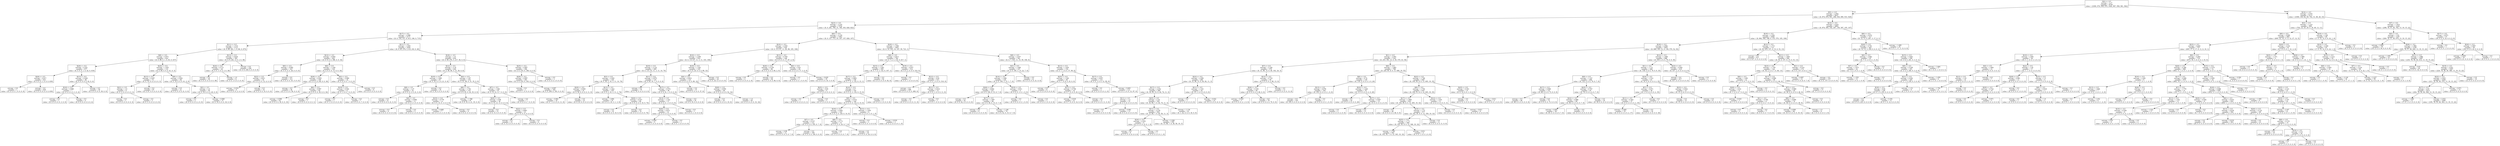 digraph Tree {
node [shape=box] ;
0 [label="X[2] <= 0.5\nentropy = 3.17\nsamples = 8750\nvalue = [1000, 974, 958, 970, 1000, 967, 958, 961, 962]"] ;
1 [label="X[5] <= 0.5\nentropy = 2.945\nsamples = 6637\nvalue = [0, 874, 876, 901, 298, 936, 890, 933, 929]"] ;
0 -> 1 [labeldistance=2.5, labelangle=45, headlabel="True"] ;
2 [label="X[23] <= 0.5\nentropy = 2.516\nsamples = 3754\nvalue = [0, 0, 281, 709, 31, 780, 303, 828, 822]"] ;
1 -> 2 ;
3 [label="X[17] <= 0.5\nentropy = 2.098\nsamples = 2171\nvalue = [0, 0, 154, 537, 6, 613, 146, 0, 715]"] ;
2 -> 3 ;
4 [label="X[11] <= 0.5\nentropy = 1.514\nsamples = 1112\nvalue = [0, 0, 89, 261, 1, 0, 86, 0, 675]"] ;
3 -> 4 ;
5 [label="X[8] <= 0.5\nentropy = 0.971\nsamples = 810\nvalue = [0, 0, 89, 0, 1, 0, 83, 0, 637]"] ;
4 -> 5 ;
6 [label="X[20] <= 0.5\nentropy = 0.351\nsamples = 677\nvalue = [0, 0, 0, 0, 1, 0, 42, 0, 634]"] ;
5 -> 6 ;
7 [label="X[26] <= 0.5\nentropy = 0.017\nsamples = 631\nvalue = [0, 0, 0, 0, 1, 0, 0, 0, 630]"] ;
6 -> 7 ;
8 [label="entropy = 0.0\nsamples = 1\nvalue = [0, 0, 0, 0, 1, 0, 0, 0, 0]"] ;
7 -> 8 ;
9 [label="entropy = 0.0\nsamples = 630\nvalue = [0, 0, 0, 0, 0, 0, 0, 0, 630]"] ;
7 -> 9 ;
10 [label="X[13] <= 0.5\nentropy = 0.426\nsamples = 46\nvalue = [0, 0, 0, 0, 0, 0, 42, 0, 4]"] ;
6 -> 10 ;
11 [label="X[16] <= 0.5\nentropy = 0.985\nsamples = 7\nvalue = [0, 0, 0, 0, 0, 0, 3, 0, 4]"] ;
10 -> 11 ;
12 [label="entropy = 0.0\nsamples = 3\nvalue = [0, 0, 0, 0, 0, 0, 3, 0, 0]"] ;
11 -> 12 ;
13 [label="entropy = 0.0\nsamples = 4\nvalue = [0, 0, 0, 0, 0, 0, 0, 0, 4]"] ;
11 -> 13 ;
14 [label="entropy = 0.0\nsamples = 39\nvalue = [0, 0, 0, 0, 0, 0, 39, 0, 0]"] ;
10 -> 14 ;
15 [label="X[20] <= 0.5\nentropy = 1.035\nsamples = 133\nvalue = [0, 0, 89, 0, 0, 0, 41, 0, 3]"] ;
5 -> 15 ;
16 [label="X[13] <= 0.5\nentropy = 0.247\nsamples = 73\nvalue = [0, 0, 70, 0, 0, 0, 0, 0, 3]"] ;
15 -> 16 ;
17 [label="X[21] <= 0.5\nentropy = 1.0\nsamples = 6\nvalue = [0, 0, 3, 0, 0, 0, 0, 0, 3]"] ;
16 -> 17 ;
18 [label="entropy = 0.0\nsamples = 3\nvalue = [0, 0, 0, 0, 0, 0, 0, 0, 3]"] ;
17 -> 18 ;
19 [label="entropy = 0.0\nsamples = 3\nvalue = [0, 0, 3, 0, 0, 0, 0, 0, 0]"] ;
17 -> 19 ;
20 [label="entropy = 0.0\nsamples = 67\nvalue = [0, 0, 67, 0, 0, 0, 0, 0, 0]"] ;
16 -> 20 ;
21 [label="X[9] <= 0.5\nentropy = 0.901\nsamples = 60\nvalue = [0, 0, 19, 0, 0, 0, 41, 0, 0]"] ;
15 -> 21 ;
22 [label="entropy = 0.0\nsamples = 21\nvalue = [0, 0, 0, 0, 0, 0, 21, 0, 0]"] ;
21 -> 22 ;
23 [label="X[3] <= 0.5\nentropy = 1.0\nsamples = 39\nvalue = [0, 0, 19, 0, 0, 0, 20, 0, 0]"] ;
21 -> 23 ;
24 [label="entropy = 0.0\nsamples = 2\nvalue = [0, 0, 0, 0, 0, 0, 2, 0, 0]"] ;
23 -> 24 ;
25 [label="entropy = 0.999\nsamples = 37\nvalue = [0, 0, 19, 0, 0, 0, 18, 0, 0]"] ;
23 -> 25 ;
26 [label="X[13] <= 0.5\nentropy = 0.624\nsamples = 302\nvalue = [0, 0, 0, 261, 0, 0, 3, 0, 38]"] ;
4 -> 26 ;
27 [label="X[24] <= 0.5\nentropy = 0.711\nsamples = 44\nvalue = [0, 0, 0, 3, 0, 0, 3, 0, 38]"] ;
26 -> 27 ;
28 [label="entropy = 0.0\nsamples = 38\nvalue = [0, 0, 0, 0, 0, 0, 0, 0, 38]"] ;
27 -> 28 ;
29 [label="entropy = 1.0\nsamples = 6\nvalue = [0, 0, 0, 3, 0, 0, 3, 0, 0]"] ;
27 -> 29 ;
30 [label="entropy = 0.0\nsamples = 258\nvalue = [0, 0, 0, 258, 0, 0, 0, 0, 0]"] ;
26 -> 30 ;
31 [label="X[11] <= 0.5\nentropy = 1.659\nsamples = 1059\nvalue = [0, 0, 65, 276, 5, 613, 60, 0, 40]"] ;
3 -> 31 ;
32 [label="X[12] <= 0.5\nentropy = 0.604\nsamples = 443\nvalue = [0, 0, 9, 0, 0, 396, 4, 0, 34]"] ;
31 -> 32 ;
33 [label="X[0] <= 0.5\nentropy = 0.095\nsamples = 327\nvalue = [0, 0, 0, 0, 0, 323, 4, 0, 0]"] ;
32 -> 33 ;
34 [label="X[22] <= 0.5\nentropy = 0.811\nsamples = 16\nvalue = [0, 0, 0, 0, 0, 12, 4, 0, 0]"] ;
33 -> 34 ;
35 [label="entropy = 0.918\nsamples = 6\nvalue = [0, 0, 0, 0, 0, 2, 4, 0, 0]"] ;
34 -> 35 ;
36 [label="entropy = 0.0\nsamples = 10\nvalue = [0, 0, 0, 0, 0, 10, 0, 0, 0]"] ;
34 -> 36 ;
37 [label="entropy = 0.0\nsamples = 311\nvalue = [0, 0, 0, 0, 0, 311, 0, 0, 0]"] ;
33 -> 37 ;
38 [label="X[8] <= 0.5\nentropy = 1.226\nsamples = 116\nvalue = [0, 0, 9, 0, 0, 73, 0, 0, 34]"] ;
32 -> 38 ;
39 [label="X[26] <= 0.5\nentropy = 0.925\nsamples = 100\nvalue = [0, 0, 0, 0, 0, 66, 0, 0, 34]"] ;
38 -> 39 ;
40 [label="entropy = 0.0\nsamples = 36\nvalue = [0, 0, 0, 0, 0, 36, 0, 0, 0]"] ;
39 -> 40 ;
41 [label="X[6] <= 0.5\nentropy = 0.997\nsamples = 64\nvalue = [0, 0, 0, 0, 0, 30, 0, 0, 34]"] ;
39 -> 41 ;
42 [label="entropy = 0.998\nsamples = 63\nvalue = [0, 0, 0, 0, 0, 30, 0, 0, 33]"] ;
41 -> 42 ;
43 [label="entropy = 0.0\nsamples = 1\nvalue = [0, 0, 0, 0, 0, 0, 0, 0, 1]"] ;
41 -> 43 ;
44 [label="X[4] <= 0.5\nentropy = 0.989\nsamples = 16\nvalue = [0, 0, 9, 0, 0, 7, 0, 0, 0]"] ;
38 -> 44 ;
45 [label="X[19] <= 0.5\nentropy = 0.544\nsamples = 8\nvalue = [0, 0, 1, 0, 0, 7, 0, 0, 0]"] ;
44 -> 45 ;
46 [label="entropy = 0.0\nsamples = 1\nvalue = [0, 0, 1, 0, 0, 0, 0, 0, 0]"] ;
45 -> 46 ;
47 [label="entropy = 0.0\nsamples = 7\nvalue = [0, 0, 0, 0, 0, 7, 0, 0, 0]"] ;
45 -> 47 ;
48 [label="entropy = 0.0\nsamples = 8\nvalue = [0, 0, 8, 0, 0, 0, 0, 0, 0]"] ;
44 -> 48 ;
49 [label="X[18] <= 0.5\nentropy = 1.8\nsamples = 616\nvalue = [0, 0, 56, 276, 5, 217, 56, 0, 6]"] ;
31 -> 49 ;
50 [label="X[12] <= 0.5\nentropy = 2.19\nsamples = 220\nvalue = [0, 0, 56, 66, 5, 31, 56, 0, 6]"] ;
49 -> 50 ;
51 [label="X[19] <= 0.5\nentropy = 1.605\nsamples = 67\nvalue = [0, 0, 35, 0, 5, 0, 21, 0, 6]"] ;
50 -> 51 ;
52 [label="X[8] <= 0.5\nentropy = 1.27\nsamples = 32\nvalue = [0, 0, 0, 0, 5, 0, 21, 0, 6]"] ;
51 -> 52 ;
53 [label="entropy = 0.0\nsamples = 21\nvalue = [0, 0, 0, 0, 0, 0, 21, 0, 0]"] ;
52 -> 53 ;
54 [label="X[4] <= 0.5\nentropy = 0.994\nsamples = 11\nvalue = [0, 0, 0, 0, 5, 0, 0, 0, 6]"] ;
52 -> 54 ;
55 [label="entropy = 0.0\nsamples = 6\nvalue = [0, 0, 0, 0, 0, 0, 0, 0, 6]"] ;
54 -> 55 ;
56 [label="entropy = 0.0\nsamples = 5\nvalue = [0, 0, 0, 0, 5, 0, 0, 0, 0]"] ;
54 -> 56 ;
57 [label="entropy = 0.0\nsamples = 35\nvalue = [0, 0, 35, 0, 0, 0, 0, 0, 0]"] ;
51 -> 57 ;
58 [label="X[4] <= 0.5\nentropy = 1.87\nsamples = 153\nvalue = [0, 0, 21, 66, 0, 31, 35, 0, 0]"] ;
50 -> 58 ;
59 [label="X[8] <= 0.5\nentropy = 1.761\nsamples = 110\nvalue = [0, 0, 6, 45, 0, 24, 35, 0, 0]"] ;
58 -> 59 ;
60 [label="X[19] <= 0.5\nentropy = 0.779\nsamples = 13\nvalue = [0, 0, 0, 10, 0, 3, 0, 0, 0]"] ;
59 -> 60 ;
61 [label="entropy = 0.985\nsamples = 7\nvalue = [0, 0, 0, 4, 0, 3, 0, 0, 0]"] ;
60 -> 61 ;
62 [label="entropy = 0.0\nsamples = 6\nvalue = [0, 0, 0, 6, 0, 0, 0, 0, 0]"] ;
60 -> 62 ;
63 [label="entropy = 1.788\nsamples = 97\nvalue = [0, 0, 6, 35, 0, 21, 35, 0, 0]"] ;
59 -> 63 ;
64 [label="X[7] <= 0.5\nentropy = 1.461\nsamples = 43\nvalue = [0, 0, 15, 21, 0, 7, 0, 0, 0]"] ;
58 -> 64 ;
65 [label="X[20] <= 0.5\nentropy = 0.98\nsamples = 36\nvalue = [0, 0, 15, 21, 0, 0, 0, 0, 0]"] ;
64 -> 65 ;
66 [label="entropy = 0.0\nsamples = 15\nvalue = [0, 0, 0, 15, 0, 0, 0, 0, 0]"] ;
65 -> 66 ;
67 [label="X[22] <= 0.5\nentropy = 0.863\nsamples = 21\nvalue = [0, 0, 15, 6, 0, 0, 0, 0, 0]"] ;
65 -> 67 ;
68 [label="entropy = 0.0\nsamples = 15\nvalue = [0, 0, 15, 0, 0, 0, 0, 0, 0]"] ;
67 -> 68 ;
69 [label="entropy = 0.0\nsamples = 6\nvalue = [0, 0, 0, 6, 0, 0, 0, 0, 0]"] ;
67 -> 69 ;
70 [label="entropy = 0.0\nsamples = 7\nvalue = [0, 0, 0, 0, 0, 7, 0, 0, 0]"] ;
64 -> 70 ;
71 [label="X[25] <= 0.5\nentropy = 0.997\nsamples = 396\nvalue = [0, 0, 0, 210, 0, 186, 0, 0, 0]"] ;
49 -> 71 ;
72 [label="X[26] <= 0.5\nentropy = 0.997\nsamples = 393\nvalue = [0, 0, 0, 210, 0, 183, 0, 0, 0]"] ;
71 -> 72 ;
73 [label="entropy = 0.0\nsamples = 1\nvalue = [0, 0, 0, 1, 0, 0, 0, 0, 0]"] ;
72 -> 73 ;
74 [label="entropy = 0.997\nsamples = 392\nvalue = [0, 0, 0, 209, 0, 183, 0, 0, 0]"] ;
72 -> 74 ;
75 [label="entropy = 0.0\nsamples = 3\nvalue = [0, 0, 0, 0, 0, 3, 0, 0, 0]"] ;
71 -> 75 ;
76 [label="X[0] <= 0.5\nentropy = 2.159\nsamples = 1583\nvalue = [0, 0, 127, 172, 25, 167, 157, 828, 107]"] ;
2 -> 76 ;
77 [label="X[10] <= 0.5\nentropy = 2.545\nsamples = 520\nvalue = [0, 0, 113, 67, 11, 20, 98, 105, 106]"] ;
76 -> 77 ;
78 [label="X[16] <= 0.5\nentropy = 2.269\nsamples = 414\nvalue = [0, 0, 113, 67, 11, 3, 11, 103, 106]"] ;
77 -> 78 ;
79 [label="X[19] <= 0.5\nentropy = 2.132\nsamples = 269\nvalue = [0, 0, 113, 43, 11, 3, 11, 14, 74]"] ;
78 -> 79 ;
80 [label="X[3] <= 0.5\nentropy = 2.045\nsamples = 144\nvalue = [0, 0, 30, 2, 10, 3, 11, 14, 74]"] ;
79 -> 80 ;
81 [label="X[20] <= 0.5\nentropy = 0.839\nsamples = 41\nvalue = [0, 0, 30, 0, 0, 0, 0, 11, 0]"] ;
80 -> 81 ;
82 [label="entropy = 0.964\nsamples = 18\nvalue = [0, 0, 7, 0, 0, 0, 0, 11, 0]"] ;
81 -> 82 ;
83 [label="entropy = 0.0\nsamples = 23\nvalue = [0, 0, 23, 0, 0, 0, 0, 0, 0]"] ;
81 -> 83 ;
84 [label="X[13] <= 0.5\nentropy = 1.422\nsamples = 103\nvalue = [0, 0, 0, 2, 10, 3, 11, 3, 74]"] ;
80 -> 84 ;
85 [label="entropy = 1.894\nsamples = 19\nvalue = [0, 0, 0, 2, 10, 3, 1, 3, 0]"] ;
84 -> 85 ;
86 [label="X[26] <= 0.5\nentropy = 0.527\nsamples = 84\nvalue = [0, 0, 0, 0, 0, 0, 10, 0, 74]"] ;
84 -> 86 ;
87 [label="entropy = 0.0\nsamples = 10\nvalue = [0, 0, 0, 0, 0, 0, 10, 0, 0]"] ;
86 -> 87 ;
88 [label="entropy = 0.0\nsamples = 74\nvalue = [0, 0, 0, 0, 0, 0, 0, 0, 74]"] ;
86 -> 88 ;
89 [label="X[11] <= 0.5\nentropy = 0.975\nsamples = 125\nvalue = [0, 0, 83, 41, 1, 0, 0, 0, 0]"] ;
79 -> 89 ;
90 [label="entropy = 0.0\nsamples = 79\nvalue = [0, 0, 79, 0, 0, 0, 0, 0, 0]"] ;
89 -> 90 ;
91 [label="X[17] <= 0.5\nentropy = 0.574\nsamples = 46\nvalue = [0, 0, 4, 41, 1, 0, 0, 0, 0]"] ;
89 -> 91 ;
92 [label="X[14] <= 0.5\nentropy = 1.322\nsamples = 11\nvalue = [0, 0, 4, 6, 1, 0, 0, 0, 0]"] ;
91 -> 92 ;
93 [label="X[26] <= 0.5\nentropy = 0.971\nsamples = 10\nvalue = [0, 0, 4, 6, 0, 0, 0, 0, 0]"] ;
92 -> 93 ;
94 [label="entropy = 0.991\nsamples = 9\nvalue = [0, 0, 4, 5, 0, 0, 0, 0, 0]"] ;
93 -> 94 ;
95 [label="entropy = 0.0\nsamples = 1\nvalue = [0, 0, 0, 1, 0, 0, 0, 0, 0]"] ;
93 -> 95 ;
96 [label="entropy = 0.0\nsamples = 1\nvalue = [0, 0, 0, 0, 1, 0, 0, 0, 0]"] ;
92 -> 96 ;
97 [label="entropy = 0.0\nsamples = 35\nvalue = [0, 0, 0, 35, 0, 0, 0, 0, 0]"] ;
91 -> 97 ;
98 [label="X[18] <= 0.5\nentropy = 1.343\nsamples = 145\nvalue = [0, 0, 0, 24, 0, 0, 0, 89, 32]"] ;
78 -> 98 ;
99 [label="X[4] <= 0.5\nentropy = 0.833\nsamples = 121\nvalue = [0, 0, 0, 0, 0, 0, 0, 89, 32]"] ;
98 -> 99 ;
100 [label="entropy = 0.0\nsamples = 37\nvalue = [0, 0, 0, 0, 0, 0, 0, 37, 0]"] ;
99 -> 100 ;
101 [label="X[26] <= 0.5\nentropy = 0.959\nsamples = 84\nvalue = [0, 0, 0, 0, 0, 0, 0, 52, 32]"] ;
99 -> 101 ;
102 [label="entropy = 0.0\nsamples = 19\nvalue = [0, 0, 0, 0, 0, 0, 0, 19, 0]"] ;
101 -> 102 ;
103 [label="entropy = 1.0\nsamples = 65\nvalue = [0, 0, 0, 0, 0, 0, 0, 33, 32]"] ;
101 -> 103 ;
104 [label="entropy = 0.0\nsamples = 24\nvalue = [0, 0, 0, 24, 0, 0, 0, 0, 0]"] ;
98 -> 104 ;
105 [label="X[13] <= 0.5\nentropy = 0.765\nsamples = 106\nvalue = [0, 0, 0, 0, 0, 17, 87, 2, 0]"] ;
77 -> 105 ;
106 [label="X[20] <= 0.5\nentropy = 0.159\nsamples = 86\nvalue = [0, 0, 0, 0, 0, 0, 84, 2, 0]"] ;
105 -> 106 ;
107 [label="entropy = 0.0\nsamples = 2\nvalue = [0, 0, 0, 0, 0, 0, 0, 2, 0]"] ;
106 -> 107 ;
108 [label="entropy = 0.0\nsamples = 84\nvalue = [0, 0, 0, 0, 0, 0, 84, 0, 0]"] ;
106 -> 108 ;
109 [label="X[6] <= 0.5\nentropy = 0.61\nsamples = 20\nvalue = [0, 0, 0, 0, 0, 17, 3, 0, 0]"] ;
105 -> 109 ;
110 [label="entropy = 0.0\nsamples = 1\nvalue = [0, 0, 0, 0, 0, 1, 0, 0, 0]"] ;
109 -> 110 ;
111 [label="entropy = 0.629\nsamples = 19\nvalue = [0, 0, 0, 0, 0, 16, 3, 0, 0]"] ;
109 -> 111 ;
112 [label="X[20] <= 0.5\nentropy = 1.508\nsamples = 1063\nvalue = [0, 0, 14, 105, 14, 147, 59, 723, 1]"] ;
76 -> 112 ;
113 [label="X[6] <= 0.5\nentropy = 0.813\nsamples = 762\nvalue = [0, 0, 7, 2, 3, 132, 0, 617, 1]"] ;
112 -> 113 ;
114 [label="X[15] <= 0.5\nentropy = 1.263\nsamples = 250\nvalue = [0, 0, 7, 0, 3, 132, 0, 107, 1]"] ;
113 -> 114 ;
115 [label="X[17] <= 0.5\nentropy = 0.893\nsamples = 158\nvalue = [0, 0, 7, 0, 3, 132, 0, 15, 1]"] ;
114 -> 115 ;
116 [label="X[25] <= 0.5\nentropy = 0.65\nsamples = 6\nvalue = [0, 0, 5, 0, 0, 0, 0, 0, 1]"] ;
115 -> 116 ;
117 [label="entropy = 0.0\nsamples = 1\nvalue = [0, 0, 0, 0, 0, 0, 0, 0, 1]"] ;
116 -> 117 ;
118 [label="entropy = 0.0\nsamples = 5\nvalue = [0, 0, 5, 0, 0, 0, 0, 0, 0]"] ;
116 -> 118 ;
119 [label="X[14] <= 0.5\nentropy = 0.7\nsamples = 152\nvalue = [0, 0, 2, 0, 3, 132, 0, 15, 0]"] ;
115 -> 119 ;
120 [label="X[9] <= 0.5\nentropy = 0.572\nsamples = 149\nvalue = [0, 0, 2, 0, 0, 132, 0, 15, 0]"] ;
119 -> 120 ;
121 [label="X[19] <= 0.5\nentropy = 0.462\nsamples = 143\nvalue = [0, 0, 0, 0, 0, 129, 0, 14, 0]"] ;
120 -> 121 ;
122 [label="X[7] <= 0.5\nentropy = 0.337\nsamples = 112\nvalue = [0, 0, 0, 0, 0, 105, 0, 7, 0]"] ;
121 -> 122 ;
123 [label="entropy = 0.98\nsamples = 12\nvalue = [0, 0, 0, 0, 0, 5, 0, 7, 0]"] ;
122 -> 123 ;
124 [label="entropy = 0.0\nsamples = 100\nvalue = [0, 0, 0, 0, 0, 100, 0, 0, 0]"] ;
122 -> 124 ;
125 [label="X[8] <= 0.5\nentropy = 0.771\nsamples = 31\nvalue = [0, 0, 0, 0, 0, 24, 0, 7, 0]"] ;
121 -> 125 ;
126 [label="entropy = 0.0\nsamples = 7\nvalue = [0, 0, 0, 0, 0, 0, 0, 7, 0]"] ;
125 -> 126 ;
127 [label="entropy = 0.0\nsamples = 24\nvalue = [0, 0, 0, 0, 0, 24, 0, 0, 0]"] ;
125 -> 127 ;
128 [label="X[13] <= 0.5\nentropy = 1.459\nsamples = 6\nvalue = [0, 0, 2, 0, 0, 3, 0, 1, 0]"] ;
120 -> 128 ;
129 [label="entropy = 0.0\nsamples = 3\nvalue = [0, 0, 0, 0, 0, 3, 0, 0, 0]"] ;
128 -> 129 ;
130 [label="entropy = 0.918\nsamples = 3\nvalue = [0, 0, 2, 0, 0, 0, 0, 1, 0]"] ;
128 -> 130 ;
131 [label="entropy = 0.0\nsamples = 3\nvalue = [0, 0, 0, 0, 3, 0, 0, 0, 0]"] ;
119 -> 131 ;
132 [label="entropy = 0.0\nsamples = 92\nvalue = [0, 0, 0, 0, 0, 0, 0, 92, 0]"] ;
114 -> 132 ;
133 [label="X[19] <= 0.5\nentropy = 0.037\nsamples = 512\nvalue = [0, 0, 0, 2, 0, 0, 0, 510, 0]"] ;
113 -> 133 ;
134 [label="entropy = 0.0\nsamples = 1\nvalue = [0, 0, 0, 1, 0, 0, 0, 0, 0]"] ;
133 -> 134 ;
135 [label="X[12] <= 0.5\nentropy = 0.02\nsamples = 511\nvalue = [0, 0, 0, 1, 0, 0, 0, 510, 0]"] ;
133 -> 135 ;
136 [label="entropy = 0.0\nsamples = 499\nvalue = [0, 0, 0, 0, 0, 0, 0, 499, 0]"] ;
135 -> 136 ;
137 [label="X[11] <= 0.5\nentropy = 0.414\nsamples = 12\nvalue = [0, 0, 0, 1, 0, 0, 0, 11, 0]"] ;
135 -> 137 ;
138 [label="entropy = 0.0\nsamples = 11\nvalue = [0, 0, 0, 0, 0, 0, 0, 11, 0]"] ;
137 -> 138 ;
139 [label="entropy = 0.0\nsamples = 1\nvalue = [0, 0, 0, 1, 0, 0, 0, 0, 0]"] ;
137 -> 139 ;
140 [label="X[8] <= 0.5\nentropy = 2.037\nsamples = 301\nvalue = [0, 0, 7, 103, 11, 15, 59, 106, 0]"] ;
112 -> 140 ;
141 [label="X[3] <= 0.5\nentropy = 1.448\nsamples = 147\nvalue = [0, 0, 0, 100, 3, 15, 22, 7, 0]"] ;
140 -> 141 ;
142 [label="X[14] <= 0.5\nentropy = 1.046\nsamples = 126\nvalue = [0, 0, 0, 100, 3, 15, 1, 7, 0]"] ;
141 -> 142 ;
143 [label="X[26] <= 0.5\nentropy = 0.844\nsamples = 122\nvalue = [0, 0, 0, 100, 0, 15, 0, 7, 0]"] ;
142 -> 143 ;
144 [label="entropy = 0.0\nsamples = 42\nvalue = [0, 0, 0, 42, 0, 0, 0, 0, 0]"] ;
143 -> 144 ;
145 [label="X[17] <= 0.5\nentropy = 1.097\nsamples = 80\nvalue = [0, 0, 0, 58, 0, 15, 0, 7, 0]"] ;
143 -> 145 ;
146 [label="entropy = 0.0\nsamples = 6\nvalue = [0, 0, 0, 6, 0, 0, 0, 0, 0]"] ;
145 -> 146 ;
147 [label="entropy = 1.146\nsamples = 74\nvalue = [0, 0, 0, 52, 0, 15, 0, 7, 0]"] ;
145 -> 147 ;
148 [label="X[10] <= 0.5\nentropy = 0.811\nsamples = 4\nvalue = [0, 0, 0, 0, 3, 0, 1, 0, 0]"] ;
142 -> 148 ;
149 [label="entropy = 0.0\nsamples = 1\nvalue = [0, 0, 0, 0, 0, 0, 1, 0, 0]"] ;
148 -> 149 ;
150 [label="entropy = 0.0\nsamples = 3\nvalue = [0, 0, 0, 0, 3, 0, 0, 0, 0]"] ;
148 -> 150 ;
151 [label="entropy = 0.0\nsamples = 21\nvalue = [0, 0, 0, 0, 0, 0, 21, 0, 0]"] ;
141 -> 151 ;
152 [label="X[13] <= 0.5\nentropy = 1.439\nsamples = 154\nvalue = [0, 0, 7, 3, 8, 0, 37, 99, 0]"] ;
140 -> 152 ;
153 [label="X[25] <= 0.5\nentropy = 1.328\nsamples = 40\nvalue = [0, 0, 7, 0, 8, 0, 25, 0, 0]"] ;
152 -> 153 ;
154 [label="entropy = 0.0\nsamples = 8\nvalue = [0, 0, 0, 0, 8, 0, 0, 0, 0]"] ;
153 -> 154 ;
155 [label="X[11] <= 0.5\nentropy = 0.758\nsamples = 32\nvalue = [0, 0, 7, 0, 0, 0, 25, 0, 0]"] ;
153 -> 155 ;
156 [label="entropy = 0.918\nsamples = 21\nvalue = [0, 0, 7, 0, 0, 0, 14, 0, 0]"] ;
155 -> 156 ;
157 [label="entropy = 0.0\nsamples = 11\nvalue = [0, 0, 0, 0, 0, 0, 11, 0, 0]"] ;
155 -> 157 ;
158 [label="X[17] <= 0.5\nentropy = 0.657\nsamples = 114\nvalue = [0, 0, 0, 3, 0, 0, 12, 99, 0]"] ;
152 -> 158 ;
159 [label="entropy = 0.0\nsamples = 2\nvalue = [0, 0, 0, 0, 0, 0, 0, 2, 0]"] ;
158 -> 159 ;
160 [label="entropy = 0.665\nsamples = 112\nvalue = [0, 0, 0, 3, 0, 0, 12, 97, 0]"] ;
158 -> 160 ;
161 [label="X[14] <= 0.5\nentropy = 2.616\nsamples = 2883\nvalue = [0, 874, 595, 192, 267, 156, 587, 105, 107]"] ;
1 -> 161 ;
162 [label="X[19] <= 0.5\nentropy = 2.394\nsamples = 2566\nvalue = [0, 862, 582, 188, 0, 153, 570, 105, 106]"] ;
161 -> 162 ;
163 [label="X[18] <= 0.5\nentropy = 2.092\nsamples = 1855\nvalue = [0, 808, 163, 31, 0, 138, 570, 52, 93]"] ;
162 -> 163 ;
164 [label="X[1] <= 0.5\nentropy = 2.097\nsamples = 1167\nvalue = [0, 253, 161, 23, 0, 59, 570, 43, 58]"] ;
163 -> 164 ;
165 [label="X[7] <= 0.5\nentropy = 2.194\nsamples = 379\nvalue = [0, 33, 96, 15, 0, 46, 162, 24, 3]"] ;
164 -> 165 ;
166 [label="X[22] <= 0.5\nentropy = 2.299\nsamples = 284\nvalue = [0, 33, 96, 15, 0, 44, 82, 11, 3]"] ;
165 -> 166 ;
167 [label="X[17] <= 0.5\nentropy = 2.252\nsamples = 260\nvalue = [0, 18, 95, 15, 0, 44, 74, 11, 3]"] ;
166 -> 167 ;
168 [label="X[11] <= 0.5\nentropy = 1.4\nsamples = 15\nvalue = [0, 2, 5, 8, 0, 0, 0, 0, 0]"] ;
167 -> 168 ;
169 [label="entropy = 0.0\nsamples = 2\nvalue = [0, 2, 0, 0, 0, 0, 0, 0, 0]"] ;
168 -> 169 ;
170 [label="entropy = 0.961\nsamples = 13\nvalue = [0, 0, 5, 8, 0, 0, 0, 0, 0]"] ;
168 -> 170 ;
171 [label="X[25] <= 0.5\nentropy = 2.18\nsamples = 245\nvalue = [0, 16, 90, 7, 0, 44, 74, 11, 3]"] ;
167 -> 171 ;
172 [label="X[11] <= 0.5\nentropy = 2.278\nsamples = 204\nvalue = [0, 15, 68, 7, 0, 44, 56, 11, 3]"] ;
171 -> 172 ;
173 [label="X[24] <= 0.5\nentropy = 0.503\nsamples = 9\nvalue = [0, 0, 0, 0, 0, 8, 0, 1, 0]"] ;
172 -> 173 ;
174 [label="entropy = 0.0\nsamples = 8\nvalue = [0, 0, 0, 0, 0, 8, 0, 0, 0]"] ;
173 -> 174 ;
175 [label="entropy = 0.0\nsamples = 1\nvalue = [0, 0, 0, 0, 0, 0, 0, 1, 0]"] ;
173 -> 175 ;
176 [label="entropy = 2.266\nsamples = 195\nvalue = [0, 15, 68, 7, 0, 36, 56, 10, 3]"] ;
172 -> 176 ;
177 [label="entropy = 1.134\nsamples = 41\nvalue = [0, 1, 22, 0, 0, 0, 18, 0, 0]"] ;
171 -> 177 ;
178 [label="X[11] <= 0.5\nentropy = 1.143\nsamples = 24\nvalue = [0, 15, 1, 0, 0, 0, 8, 0, 0]"] ;
166 -> 178 ;
179 [label="entropy = 0.0\nsamples = 1\nvalue = [0, 0, 1, 0, 0, 0, 0, 0, 0]"] ;
178 -> 179 ;
180 [label="entropy = 0.932\nsamples = 23\nvalue = [0, 15, 0, 0, 0, 0, 8, 0, 0]"] ;
178 -> 180 ;
181 [label="X[12] <= 0.5\nentropy = 0.719\nsamples = 95\nvalue = [0, 0, 0, 0, 0, 2, 80, 13, 0]"] ;
165 -> 181 ;
182 [label="X[26] <= 0.5\nentropy = 0.165\nsamples = 82\nvalue = [0, 0, 0, 0, 0, 2, 80, 0, 0]"] ;
181 -> 182 ;
183 [label="entropy = 0.918\nsamples = 3\nvalue = [0, 0, 0, 0, 0, 2, 1, 0, 0]"] ;
182 -> 183 ;
184 [label="entropy = 0.0\nsamples = 79\nvalue = [0, 0, 0, 0, 0, 0, 79, 0, 0]"] ;
182 -> 184 ;
185 [label="entropy = 0.0\nsamples = 13\nvalue = [0, 0, 0, 0, 0, 0, 0, 13, 0]"] ;
181 -> 185 ;
186 [label="X[8] <= 0.5\nentropy = 1.865\nsamples = 788\nvalue = [0, 220, 65, 8, 0, 13, 408, 19, 55]"] ;
164 -> 186 ;
187 [label="X[6] <= 0.5\nentropy = 0.74\nsamples = 139\nvalue = [0, 116, 0, 0, 0, 0, 3, 0, 20]"] ;
186 -> 187 ;
188 [label="X[13] <= 0.5\nentropy = 0.078\nsamples = 104\nvalue = [0, 103, 0, 0, 0, 0, 1, 0, 0]"] ;
187 -> 188 ;
189 [label="entropy = 0.0\nsamples = 103\nvalue = [0, 103, 0, 0, 0, 0, 0, 0, 0]"] ;
188 -> 189 ;
190 [label="entropy = 0.0\nsamples = 1\nvalue = [0, 0, 0, 0, 0, 0, 1, 0, 0]"] ;
188 -> 190 ;
191 [label="X[22] <= 0.5\nentropy = 1.228\nsamples = 35\nvalue = [0, 13, 0, 0, 0, 0, 2, 0, 20]"] ;
187 -> 191 ;
192 [label="entropy = 0.0\nsamples = 20\nvalue = [0, 0, 0, 0, 0, 0, 0, 0, 20]"] ;
191 -> 192 ;
193 [label="X[17] <= 0.5\nentropy = 0.567\nsamples = 15\nvalue = [0, 13, 0, 0, 0, 0, 2, 0, 0]"] ;
191 -> 193 ;
194 [label="entropy = 0.0\nsamples = 2\nvalue = [0, 0, 0, 0, 0, 0, 2, 0, 0]"] ;
193 -> 194 ;
195 [label="entropy = 0.0\nsamples = 13\nvalue = [0, 13, 0, 0, 0, 0, 0, 0, 0]"] ;
193 -> 195 ;
196 [label="X[22] <= 0.5\nentropy = 1.748\nsamples = 649\nvalue = [0, 104, 65, 8, 0, 13, 405, 19, 35]"] ;
186 -> 196 ;
197 [label="X[9] <= 0.5\nentropy = 1.704\nsamples = 634\nvalue = [0, 104, 51, 8, 0, 12, 405, 19, 35]"] ;
196 -> 197 ;
198 [label="X[17] <= 0.5\nentropy = 1.669\nsamples = 623\nvalue = [0, 102, 45, 8, 0, 12, 405, 19, 32]"] ;
197 -> 198 ;
199 [label="entropy = 0.0\nsamples = 46\nvalue = [0, 0, 0, 0, 0, 0, 46, 0, 0]"] ;
198 -> 199 ;
200 [label="X[10] <= 0.5\nentropy = 1.75\nsamples = 577\nvalue = [0, 102, 45, 8, 0, 12, 359, 19, 32]"] ;
198 -> 200 ;
201 [label="X[25] <= 0.5\nentropy = 1.771\nsamples = 566\nvalue = [0, 102, 45, 8, 0, 12, 348, 19, 32]"] ;
200 -> 201 ;
202 [label="entropy = 1.769\nsamples = 562\nvalue = [0, 102, 45, 7, 0, 12, 345, 19, 32]"] ;
201 -> 202 ;
203 [label="entropy = 0.811\nsamples = 4\nvalue = [0, 0, 0, 1, 0, 0, 3, 0, 0]"] ;
201 -> 203 ;
204 [label="entropy = 0.0\nsamples = 11\nvalue = [0, 0, 0, 0, 0, 0, 11, 0, 0]"] ;
200 -> 204 ;
205 [label="X[12] <= 0.5\nentropy = 1.435\nsamples = 11\nvalue = [0, 2, 6, 0, 0, 0, 0, 0, 3]"] ;
197 -> 205 ;
206 [label="entropy = 0.0\nsamples = 3\nvalue = [0, 0, 0, 0, 0, 0, 0, 0, 3]"] ;
205 -> 206 ;
207 [label="entropy = 0.811\nsamples = 8\nvalue = [0, 2, 6, 0, 0, 0, 0, 0, 0]"] ;
205 -> 207 ;
208 [label="X[25] <= 0.5\nentropy = 0.353\nsamples = 15\nvalue = [0, 0, 14, 0, 0, 1, 0, 0, 0]"] ;
196 -> 208 ;
209 [label="entropy = 0.0\nsamples = 11\nvalue = [0, 0, 11, 0, 0, 0, 0, 0, 0]"] ;
208 -> 209 ;
210 [label="entropy = 0.811\nsamples = 4\nvalue = [0, 0, 3, 0, 0, 1, 0, 0, 0]"] ;
208 -> 210 ;
211 [label="X[12] <= 0.5\nentropy = 1.008\nsamples = 688\nvalue = [0, 555, 2, 8, 0, 79, 0, 9, 35]"] ;
163 -> 211 ;
212 [label="X[1] <= 0.5\nentropy = 1.711\nsamples = 269\nvalue = [0, 138, 0, 8, 0, 79, 0, 9, 35]"] ;
211 -> 212 ;
213 [label="X[8] <= 0.5\nentropy = 1.147\nsamples = 208\nvalue = [0, 122, 0, 0, 0, 79, 0, 7, 0]"] ;
212 -> 213 ;
214 [label="X[17] <= 0.5\nentropy = 0.969\nsamples = 121\nvalue = [0, 48, 0, 0, 0, 73, 0, 0, 0]"] ;
213 -> 214 ;
215 [label="entropy = 0.0\nsamples = 48\nvalue = [0, 48, 0, 0, 0, 0, 0, 0, 0]"] ;
214 -> 215 ;
216 [label="entropy = 0.0\nsamples = 73\nvalue = [0, 0, 0, 0, 0, 73, 0, 0, 0]"] ;
214 -> 216 ;
217 [label="X[25] <= 0.5\nentropy = 0.757\nsamples = 87\nvalue = [0, 74, 0, 0, 0, 6, 0, 7, 0]"] ;
213 -> 217 ;
218 [label="X[22] <= 0.5\nentropy = 0.886\nsamples = 69\nvalue = [0, 56, 0, 0, 0, 6, 0, 7, 0]"] ;
217 -> 218 ;
219 [label="entropy = 0.991\nsamples = 58\nvalue = [0, 45, 0, 0, 0, 6, 0, 7, 0]"] ;
218 -> 219 ;
220 [label="entropy = 0.0\nsamples = 11\nvalue = [0, 11, 0, 0, 0, 0, 0, 0, 0]"] ;
218 -> 220 ;
221 [label="entropy = 0.0\nsamples = 18\nvalue = [0, 18, 0, 0, 0, 0, 0, 0, 0]"] ;
217 -> 221 ;
222 [label="X[24] <= 0.5\nentropy = 1.512\nsamples = 61\nvalue = [0, 16, 0, 8, 0, 0, 0, 2, 35]"] ;
212 -> 222 ;
223 [label="X[7] <= 0.5\nentropy = 0.471\nsamples = 38\nvalue = [0, 1, 0, 0, 0, 0, 0, 2, 35]"] ;
222 -> 223 ;
224 [label="X[11] <= 0.5\nentropy = 0.303\nsamples = 37\nvalue = [0, 0, 0, 0, 0, 0, 0, 2, 35]"] ;
223 -> 224 ;
225 [label="entropy = 0.485\nsamples = 19\nvalue = [0, 0, 0, 0, 0, 0, 0, 2, 17]"] ;
224 -> 225 ;
226 [label="entropy = 0.0\nsamples = 18\nvalue = [0, 0, 0, 0, 0, 0, 0, 0, 18]"] ;
224 -> 226 ;
227 [label="entropy = 0.0\nsamples = 1\nvalue = [0, 1, 0, 0, 0, 0, 0, 0, 0]"] ;
223 -> 227 ;
228 [label="X[23] <= 0.5\nentropy = 0.932\nsamples = 23\nvalue = [0, 15, 0, 8, 0, 0, 0, 0, 0]"] ;
222 -> 228 ;
229 [label="entropy = 0.0\nsamples = 15\nvalue = [0, 15, 0, 0, 0, 0, 0, 0, 0]"] ;
228 -> 229 ;
230 [label="entropy = 0.0\nsamples = 8\nvalue = [0, 0, 0, 8, 0, 0, 0, 0, 0]"] ;
228 -> 230 ;
231 [label="X[22] <= 0.5\nentropy = 0.044\nsamples = 419\nvalue = [0, 417, 2, 0, 0, 0, 0, 0, 0]"] ;
211 -> 231 ;
232 [label="entropy = 0.0\nsamples = 417\nvalue = [0, 417, 0, 0, 0, 0, 0, 0, 0]"] ;
231 -> 232 ;
233 [label="entropy = 0.0\nsamples = 2\nvalue = [0, 0, 2, 0, 0, 0, 0, 0, 0]"] ;
231 -> 233 ;
234 [label="X[12] <= 0.5\nentropy = 1.715\nsamples = 711\nvalue = [0, 54, 419, 157, 0, 15, 0, 53, 13]"] ;
162 -> 234 ;
235 [label="entropy = 0.0\nsamples = 417\nvalue = [0, 0, 417, 0, 0, 0, 0, 0, 0]"] ;
234 -> 235 ;
236 [label="X[11] <= 0.5\nentropy = 1.845\nsamples = 294\nvalue = [0, 54, 2, 157, 0, 15, 0, 53, 13]"] ;
234 -> 236 ;
237 [label="X[23] <= 0.5\nentropy = 1.729\nsamples = 122\nvalue = [0, 54, 2, 0, 0, 7, 0, 46, 13]"] ;
236 -> 237 ;
238 [label="X[6] <= 0.5\nentropy = 1.491\nsamples = 23\nvalue = [0, 1, 2, 0, 0, 7, 0, 0, 13]"] ;
237 -> 238 ;
239 [label="X[26] <= 0.5\nentropy = 1.614\nsamples = 12\nvalue = [0, 1, 2, 0, 0, 7, 0, 0, 2]"] ;
238 -> 239 ;
240 [label="entropy = 0.918\nsamples = 3\nvalue = [0, 1, 2, 0, 0, 0, 0, 0, 0]"] ;
239 -> 240 ;
241 [label="X[1] <= 0.5\nentropy = 0.764\nsamples = 9\nvalue = [0, 0, 0, 0, 0, 7, 0, 0, 2]"] ;
239 -> 241 ;
242 [label="entropy = 0.0\nsamples = 2\nvalue = [0, 0, 0, 0, 0, 0, 0, 0, 2]"] ;
241 -> 242 ;
243 [label="entropy = 0.0\nsamples = 7\nvalue = [0, 0, 0, 0, 0, 7, 0, 0, 0]"] ;
241 -> 243 ;
244 [label="entropy = 0.0\nsamples = 11\nvalue = [0, 0, 0, 0, 0, 0, 0, 0, 11]"] ;
238 -> 244 ;
245 [label="X[17] <= 0.5\nentropy = 0.996\nsamples = 99\nvalue = [0, 53, 0, 0, 0, 0, 0, 46, 0]"] ;
237 -> 245 ;
246 [label="X[7] <= 0.5\nentropy = 0.989\nsamples = 82\nvalue = [0, 36, 0, 0, 0, 0, 0, 46, 0]"] ;
245 -> 246 ;
247 [label="X[8] <= 0.5\nentropy = 0.999\nsamples = 74\nvalue = [0, 36, 0, 0, 0, 0, 0, 38, 0]"] ;
246 -> 247 ;
248 [label="entropy = 0.999\nsamples = 68\nvalue = [0, 33, 0, 0, 0, 0, 0, 35, 0]"] ;
247 -> 248 ;
249 [label="entropy = 1.0\nsamples = 6\nvalue = [0, 3, 0, 0, 0, 0, 0, 3, 0]"] ;
247 -> 249 ;
250 [label="entropy = 0.0\nsamples = 8\nvalue = [0, 0, 0, 0, 0, 0, 0, 8, 0]"] ;
246 -> 250 ;
251 [label="entropy = 0.0\nsamples = 17\nvalue = [0, 17, 0, 0, 0, 0, 0, 0, 0]"] ;
245 -> 251 ;
252 [label="X[1] <= 0.5\nentropy = 0.514\nsamples = 172\nvalue = [0, 0, 0, 157, 0, 8, 0, 7, 0]"] ;
236 -> 252 ;
253 [label="entropy = 0.997\nsamples = 15\nvalue = [0, 0, 0, 0, 0, 8, 0, 7, 0]"] ;
252 -> 253 ;
254 [label="entropy = 0.0\nsamples = 157\nvalue = [0, 0, 0, 157, 0, 0, 0, 0, 0]"] ;
252 -> 254 ;
255 [label="X[6] <= 0.5\nentropy = 0.972\nsamples = 317\nvalue = [0, 12, 13, 4, 267, 3, 17, 0, 1]"] ;
161 -> 255 ;
256 [label="X[26] <= 0.5\nentropy = 0.741\nsamples = 283\nvalue = [0, 12, 13, 3, 250, 0, 4, 0, 1]"] ;
255 -> 256 ;
257 [label="X[0] <= 0.5\nentropy = 2.062\nsamples = 25\nvalue = [0, 7, 5, 3, 9, 0, 1, 0, 0]"] ;
256 -> 257 ;
258 [label="X[7] <= 0.5\nentropy = 1.675\nsamples = 20\nvalue = [0, 7, 0, 3, 9, 0, 1, 0, 0]"] ;
257 -> 258 ;
259 [label="entropy = 1.555\nsamples = 15\nvalue = [0, 2, 0, 3, 9, 0, 1, 0, 0]"] ;
258 -> 259 ;
260 [label="entropy = 0.0\nsamples = 5\nvalue = [0, 5, 0, 0, 0, 0, 0, 0, 0]"] ;
258 -> 260 ;
261 [label="entropy = 0.0\nsamples = 5\nvalue = [0, 0, 5, 0, 0, 0, 0, 0, 0]"] ;
257 -> 261 ;
262 [label="X[15] <= 0.5\nentropy = 0.463\nsamples = 258\nvalue = [0, 5, 8, 0, 241, 0, 3, 0, 1]"] ;
256 -> 262 ;
263 [label="X[9] <= 0.5\nentropy = 0.328\nsamples = 251\nvalue = [0, 4, 4, 0, 240, 0, 3, 0, 0]"] ;
262 -> 263 ;
264 [label="X[21] <= 0.5\nentropy = 0.202\nsamples = 245\nvalue = [0, 2, 1, 0, 239, 0, 3, 0, 0]"] ;
263 -> 264 ;
265 [label="X[18] <= 0.5\nentropy = 0.04\nsamples = 236\nvalue = [0, 0, 1, 0, 235, 0, 0, 0, 0]"] ;
264 -> 265 ;
266 [label="entropy = 0.0\nsamples = 223\nvalue = [0, 0, 0, 0, 223, 0, 0, 0, 0]"] ;
265 -> 266 ;
267 [label="entropy = 0.391\nsamples = 13\nvalue = [0, 0, 1, 0, 12, 0, 0, 0, 0]"] ;
265 -> 267 ;
268 [label="entropy = 1.53\nsamples = 9\nvalue = [0, 2, 0, 0, 4, 0, 3, 0, 0]"] ;
264 -> 268 ;
269 [label="entropy = 1.459\nsamples = 6\nvalue = [0, 2, 3, 0, 1, 0, 0, 0, 0]"] ;
263 -> 269 ;
270 [label="entropy = 1.664\nsamples = 7\nvalue = [0, 1, 4, 0, 1, 0, 0, 0, 1]"] ;
262 -> 270 ;
271 [label="entropy = 1.489\nsamples = 34\nvalue = [0, 0, 0, 1, 17, 3, 13, 0, 0]"] ;
255 -> 271 ;
272 [label="X[14] <= 0.5\nentropy = 2.016\nsamples = 2113\nvalue = [1000, 100, 82, 69, 702, 31, 68, 28, 33]"] ;
0 -> 272 [labeldistance=2.5, labelangle=-45, headlabel="False"] ;
273 [label="X[3] <= 0.5\nentropy = 1.214\nsamples = 869\nvalue = [702, 22, 25, 29, 0, 18, 49, 13, 11]"] ;
272 -> 273 ;
274 [label="X[9] <= 0.5\nentropy = 0.909\nsamples = 800\nvalue = [695, 22, 10, 17, 0, 12, 27, 12, 5]"] ;
273 -> 274 ;
275 [label="X[23] <= 0.5\nentropy = 0.645\nsamples = 757\nvalue = [691, 17, 4, 17, 0, 11, 6, 10, 1]"] ;
274 -> 275 ;
276 [label="X[10] <= 0.5\nentropy = 2.091\nsamples = 38\nvalue = [18, 1, 1, 9, 0, 5, 3, 0, 1]"] ;
275 -> 276 ;
277 [label="X[4] <= 0.5\nentropy = 1.664\nsamples = 21\nvalue = [8, 0, 0, 9, 0, 0, 3, 0, 1]"] ;
276 -> 277 ;
278 [label="X[12] <= 0.5\nentropy = 1.43\nsamples = 14\nvalue = [1, 0, 0, 9, 0, 0, 3, 0, 1]"] ;
277 -> 278 ;
279 [label="entropy = 1.792\nsamples = 6\nvalue = [1, 0, 0, 1, 0, 0, 3, 0, 1]"] ;
278 -> 279 ;
280 [label="entropy = 0.0\nsamples = 8\nvalue = [0, 0, 0, 8, 0, 0, 0, 0, 0]"] ;
278 -> 280 ;
281 [label="entropy = 0.0\nsamples = 7\nvalue = [7, 0, 0, 0, 0, 0, 0, 0, 0]"] ;
277 -> 281 ;
282 [label="X[22] <= 0.5\nentropy = 1.45\nsamples = 17\nvalue = [10, 1, 1, 0, 0, 5, 0, 0, 0]"] ;
276 -> 282 ;
283 [label="X[26] <= 0.5\nentropy = 0.961\nsamples = 13\nvalue = [8, 0, 0, 0, 0, 5, 0, 0, 0]"] ;
282 -> 283 ;
284 [label="X[20] <= 0.5\nentropy = 0.722\nsamples = 10\nvalue = [8, 0, 0, 0, 0, 2, 0, 0, 0]"] ;
283 -> 284 ;
285 [label="entropy = 0.0\nsamples = 5\nvalue = [5, 0, 0, 0, 0, 0, 0, 0, 0]"] ;
284 -> 285 ;
286 [label="entropy = 0.971\nsamples = 5\nvalue = [3, 0, 0, 0, 0, 2, 0, 0, 0]"] ;
284 -> 286 ;
287 [label="entropy = 0.0\nsamples = 3\nvalue = [0, 0, 0, 0, 0, 3, 0, 0, 0]"] ;
283 -> 287 ;
288 [label="X[15] <= 0.5\nentropy = 1.5\nsamples = 4\nvalue = [2, 1, 1, 0, 0, 0, 0, 0, 0]"] ;
282 -> 288 ;
289 [label="X[8] <= 0.5\nentropy = 0.918\nsamples = 3\nvalue = [2, 0, 1, 0, 0, 0, 0, 0, 0]"] ;
288 -> 289 ;
290 [label="entropy = 0.0\nsamples = 1\nvalue = [1, 0, 0, 0, 0, 0, 0, 0, 0]"] ;
289 -> 290 ;
291 [label="entropy = 1.0\nsamples = 2\nvalue = [1, 0, 1, 0, 0, 0, 0, 0, 0]"] ;
289 -> 291 ;
292 [label="entropy = 0.0\nsamples = 1\nvalue = [0, 1, 0, 0, 0, 0, 0, 0, 0]"] ;
288 -> 292 ;
293 [label="X[6] <= 0.5\nentropy = 0.493\nsamples = 719\nvalue = [673, 16, 3, 8, 0, 6, 3, 10, 0]"] ;
275 -> 293 ;
294 [label="X[26] <= 0.5\nentropy = 0.306\nsamples = 688\nvalue = [663, 11, 3, 4, 0, 1, 2, 4, 0]"] ;
293 -> 294 ;
295 [label="X[10] <= 0.5\nentropy = 2.281\nsamples = 9\nvalue = [1, 1, 0, 1, 0, 1, 1, 4, 0]"] ;
294 -> 295 ;
296 [label="X[13] <= 0.5\nentropy = 1.664\nsamples = 7\nvalue = [1, 0, 0, 1, 0, 0, 1, 4, 0]"] ;
295 -> 296 ;
297 [label="entropy = 0.0\nsamples = 1\nvalue = [0, 0, 0, 1, 0, 0, 0, 0, 0]"] ;
296 -> 297 ;
298 [label="entropy = 1.252\nsamples = 6\nvalue = [1, 0, 0, 0, 0, 0, 1, 4, 0]"] ;
296 -> 298 ;
299 [label="X[20] <= 0.5\nentropy = 1.0\nsamples = 2\nvalue = [0, 1, 0, 0, 0, 1, 0, 0, 0]"] ;
295 -> 299 ;
300 [label="entropy = 0.0\nsamples = 1\nvalue = [0, 0, 0, 0, 0, 1, 0, 0, 0]"] ;
299 -> 300 ;
301 [label="entropy = 0.0\nsamples = 1\nvalue = [0, 1, 0, 0, 0, 0, 0, 0, 0]"] ;
299 -> 301 ;
302 [label="X[17] <= 0.5\nentropy = 0.208\nsamples = 679\nvalue = [662, 10, 3, 3, 0, 0, 1, 0, 0]"] ;
294 -> 302 ;
303 [label="X[7] <= 0.5\nentropy = 1.779\nsamples = 21\nvalue = [10, 7, 2, 1, 0, 0, 1, 0, 0]"] ;
302 -> 303 ;
304 [label="X[13] <= 0.5\nentropy = 1.352\nsamples = 13\nvalue = [9, 0, 2, 1, 0, 0, 1, 0, 0]"] ;
303 -> 304 ;
305 [label="X[10] <= 0.5\nentropy = 0.544\nsamples = 8\nvalue = [7, 0, 0, 0, 0, 0, 1, 0, 0]"] ;
304 -> 305 ;
306 [label="entropy = 0.65\nsamples = 6\nvalue = [5, 0, 0, 0, 0, 0, 1, 0, 0]"] ;
305 -> 306 ;
307 [label="entropy = 0.0\nsamples = 2\nvalue = [2, 0, 0, 0, 0, 0, 0, 0, 0]"] ;
305 -> 307 ;
308 [label="entropy = 1.522\nsamples = 5\nvalue = [2, 0, 2, 1, 0, 0, 0, 0, 0]"] ;
304 -> 308 ;
309 [label="X[20] <= 0.5\nentropy = 0.544\nsamples = 8\nvalue = [1, 7, 0, 0, 0, 0, 0, 0, 0]"] ;
303 -> 309 ;
310 [label="entropy = 0.0\nsamples = 1\nvalue = [1, 0, 0, 0, 0, 0, 0, 0, 0]"] ;
309 -> 310 ;
311 [label="entropy = 0.0\nsamples = 7\nvalue = [0, 7, 0, 0, 0, 0, 0, 0, 0]"] ;
309 -> 311 ;
312 [label="X[18] <= 0.5\nentropy = 0.088\nsamples = 658\nvalue = [652, 3, 1, 2, 0, 0, 0, 0, 0]"] ;
302 -> 312 ;
313 [label="X[4] <= 0.5\nentropy = 0.033\nsamples = 652\nvalue = [650, 1, 1, 0, 0, 0, 0, 0, 0]"] ;
312 -> 313 ;
314 [label="X[13] <= 0.5\nentropy = 0.018\nsamples = 592\nvalue = [591, 1, 0, 0, 0, 0, 0, 0, 0]"] ;
313 -> 314 ;
315 [label="entropy = 0.0\nsamples = 29\nvalue = [29, 0, 0, 0, 0, 0, 0, 0, 0]"] ;
314 -> 315 ;
316 [label="entropy = 0.019\nsamples = 563\nvalue = [562, 1, 0, 0, 0, 0, 0, 0, 0]"] ;
314 -> 316 ;
317 [label="X[20] <= 0.5\nentropy = 0.122\nsamples = 60\nvalue = [59, 0, 1, 0, 0, 0, 0, 0, 0]"] ;
313 -> 317 ;
318 [label="entropy = 0.0\nsamples = 23\nvalue = [23, 0, 0, 0, 0, 0, 0, 0, 0]"] ;
317 -> 318 ;
319 [label="X[8] <= 0.5\nentropy = 0.179\nsamples = 37\nvalue = [36, 0, 1, 0, 0, 0, 0, 0, 0]"] ;
317 -> 319 ;
320 [label="entropy = 0.0\nsamples = 19\nvalue = [19, 0, 0, 0, 0, 0, 0, 0, 0]"] ;
319 -> 320 ;
321 [label="X[10] <= 0.5\nentropy = 0.31\nsamples = 18\nvalue = [17, 0, 1, 0, 0, 0, 0, 0, 0]"] ;
319 -> 321 ;
322 [label="entropy = 0.0\nsamples = 1\nvalue = [0, 0, 1, 0, 0, 0, 0, 0, 0]"] ;
321 -> 322 ;
323 [label="entropy = 0.0\nsamples = 17\nvalue = [17, 0, 0, 0, 0, 0, 0, 0, 0]"] ;
321 -> 323 ;
324 [label="entropy = 1.585\nsamples = 6\nvalue = [2, 2, 0, 2, 0, 0, 0, 0, 0]"] ;
312 -> 324 ;
325 [label="X[15] <= 0.5\nentropy = 2.375\nsamples = 31\nvalue = [10, 5, 0, 4, 0, 5, 1, 6, 0]"] ;
293 -> 325 ;
326 [label="X[5] <= 0.5\nentropy = 2.095\nsamples = 24\nvalue = [9, 5, 0, 4, 0, 5, 1, 0, 0]"] ;
325 -> 326 ;
327 [label="entropy = 0.0\nsamples = 1\nvalue = [1, 0, 0, 0, 0, 0, 0, 0, 0]"] ;
326 -> 327 ;
328 [label="X[25] <= 0.5\nentropy = 2.123\nsamples = 23\nvalue = [8, 5, 0, 4, 0, 5, 1, 0, 0]"] ;
326 -> 328 ;
329 [label="X[16] <= 0.5\nentropy = 2.147\nsamples = 22\nvalue = [7, 5, 0, 4, 0, 5, 1, 0, 0]"] ;
328 -> 329 ;
330 [label="entropy = 2.167\nsamples = 21\nvalue = [6, 5, 0, 4, 0, 5, 1, 0, 0]"] ;
329 -> 330 ;
331 [label="entropy = 0.0\nsamples = 1\nvalue = [1, 0, 0, 0, 0, 0, 0, 0, 0]"] ;
329 -> 331 ;
332 [label="entropy = 0.0\nsamples = 1\nvalue = [1, 0, 0, 0, 0, 0, 0, 0, 0]"] ;
328 -> 332 ;
333 [label="entropy = 0.592\nsamples = 7\nvalue = [1, 0, 0, 0, 0, 0, 0, 6, 0]"] ;
325 -> 333 ;
334 [label="X[20] <= 0.5\nentropy = 2.232\nsamples = 43\nvalue = [4, 5, 6, 0, 0, 1, 21, 2, 4]"] ;
274 -> 334 ;
335 [label="X[25] <= 0.5\nentropy = 1.371\nsamples = 5\nvalue = [0, 0, 1, 0, 0, 0, 0, 1, 3]"] ;
334 -> 335 ;
336 [label="entropy = 0.0\nsamples = 3\nvalue = [0, 0, 0, 0, 0, 0, 0, 0, 3]"] ;
335 -> 336 ;
337 [label="X[23] <= 0.5\nentropy = 1.0\nsamples = 2\nvalue = [0, 0, 1, 0, 0, 0, 0, 1, 0]"] ;
335 -> 337 ;
338 [label="entropy = 0.0\nsamples = 1\nvalue = [0, 0, 1, 0, 0, 0, 0, 0, 0]"] ;
337 -> 338 ;
339 [label="entropy = 0.0\nsamples = 1\nvalue = [0, 0, 0, 0, 0, 0, 0, 1, 0]"] ;
337 -> 339 ;
340 [label="X[26] <= 0.5\nentropy = 1.999\nsamples = 38\nvalue = [4, 5, 5, 0, 0, 1, 21, 1, 1]"] ;
334 -> 340 ;
341 [label="entropy = 0.0\nsamples = 3\nvalue = [0, 0, 0, 0, 0, 0, 3, 0, 0]"] ;
340 -> 341 ;
342 [label="X[8] <= 0.5\nentropy = 2.093\nsamples = 35\nvalue = [4, 5, 5, 0, 0, 1, 18, 1, 1]"] ;
340 -> 342 ;
343 [label="entropy = 0.0\nsamples = 1\nvalue = [0, 0, 0, 0, 0, 0, 1, 0, 0]"] ;
342 -> 343 ;
344 [label="entropy = 2.126\nsamples = 34\nvalue = [4, 5, 5, 0, 0, 1, 17, 1, 1]"] ;
342 -> 344 ;
345 [label="X[16] <= 0.5\nentropy = 2.48\nsamples = 69\nvalue = [7, 0, 15, 12, 0, 6, 22, 1, 6]"] ;
273 -> 345 ;
346 [label="X[10] <= 0.5\nentropy = 2.249\nsamples = 63\nvalue = [7, 0, 15, 12, 0, 6, 22, 1, 0]"] ;
345 -> 346 ;
347 [label="X[15] <= 0.5\nentropy = 2.212\nsamples = 61\nvalue = [5, 0, 15, 12, 0, 6, 22, 1, 0]"] ;
346 -> 347 ;
348 [label="X[7] <= 0.5\nentropy = 2.214\nsamples = 60\nvalue = [5, 0, 14, 12, 0, 6, 22, 1, 0]"] ;
347 -> 348 ;
349 [label="entropy = 2.227\nsamples = 59\nvalue = [5, 0, 14, 12, 0, 6, 21, 1, 0]"] ;
348 -> 349 ;
350 [label="entropy = 0.0\nsamples = 1\nvalue = [0, 0, 0, 0, 0, 0, 1, 0, 0]"] ;
348 -> 350 ;
351 [label="entropy = 0.0\nsamples = 1\nvalue = [0, 0, 1, 0, 0, 0, 0, 0, 0]"] ;
347 -> 351 ;
352 [label="entropy = 0.0\nsamples = 2\nvalue = [2, 0, 0, 0, 0, 0, 0, 0, 0]"] ;
346 -> 352 ;
353 [label="entropy = 0.0\nsamples = 6\nvalue = [0, 0, 0, 0, 0, 0, 0, 0, 6]"] ;
345 -> 353 ;
354 [label="X[7] <= 0.5\nentropy = 1.914\nsamples = 1244\nvalue = [298, 78, 57, 40, 702, 13, 19, 15, 22]"] ;
272 -> 354 ;
355 [label="X[5] <= 0.5\nentropy = 1.93\nsamples = 1187\nvalue = [264, 78, 57, 40, 679, 13, 19, 15, 22]"] ;
354 -> 355 ;
356 [label="entropy = 0.801\nsamples = 78\nvalue = [19, 0, 0, 0, 59, 0, 0, 0, 0]"] ;
355 -> 356 ;
357 [label="X[26] <= 0.5\nentropy = 1.984\nsamples = 1109\nvalue = [245, 78, 57, 40, 620, 13, 19, 15, 22]"] ;
355 -> 357 ;
358 [label="entropy = 1.091\nsamples = 22\nvalue = [15, 0, 1, 0, 6, 0, 0, 0, 0]"] ;
357 -> 358 ;
359 [label="X[11] <= 0.5\nentropy = 1.986\nsamples = 1087\nvalue = [230, 78, 56, 40, 614, 13, 19, 15, 22]"] ;
357 -> 359 ;
360 [label="entropy = 0.61\nsamples = 40\nvalue = [6, 0, 0, 0, 34, 0, 0, 0, 0]"] ;
359 -> 360 ;
361 [label="X[19] <= 0.5\nentropy = 2.021\nsamples = 1047\nvalue = [224, 78, 56, 40, 580, 13, 19, 15, 22]"] ;
359 -> 361 ;
362 [label="X[22] <= 0.5\nentropy = 2.025\nsamples = 1028\nvalue = [211, 78, 56, 40, 574, 13, 19, 15, 22]"] ;
361 -> 362 ;
363 [label="X[17] <= 0.5\nentropy = 2.03\nsamples = 1013\nvalue = [202, 78, 56, 40, 568, 13, 19, 15, 22]"] ;
362 -> 363 ;
364 [label="entropy = 1.296\nsamples = 13\nvalue = [7, 0, 1, 0, 5, 0, 0, 0, 0]"] ;
363 -> 364 ;
365 [label="entropy = 2.032\nsamples = 1000\nvalue = [195, 78, 55, 40, 563, 13, 19, 15, 22]"] ;
363 -> 365 ;
366 [label="entropy = 0.971\nsamples = 15\nvalue = [9, 0, 0, 0, 6, 0, 0, 0, 0]"] ;
362 -> 366 ;
367 [label="entropy = 0.9\nsamples = 19\nvalue = [13, 0, 0, 0, 6, 0, 0, 0, 0]"] ;
361 -> 367 ;
368 [label="X[17] <= 0.5\nentropy = 0.973\nsamples = 57\nvalue = [34, 0, 0, 0, 23, 0, 0, 0, 0]"] ;
354 -> 368 ;
369 [label="entropy = 0.0\nsamples = 1\nvalue = [0, 0, 0, 0, 1, 0, 0, 0, 0]"] ;
368 -> 369 ;
370 [label="X[24] <= 0.5\nentropy = 0.967\nsamples = 56\nvalue = [34, 0, 0, 0, 22, 0, 0, 0, 0]"] ;
368 -> 370 ;
371 [label="entropy = 0.959\nsamples = 55\nvalue = [34, 0, 0, 0, 21, 0, 0, 0, 0]"] ;
370 -> 371 ;
372 [label="entropy = 0.0\nsamples = 1\nvalue = [0, 0, 0, 0, 1, 0, 0, 0, 0]"] ;
370 -> 372 ;
}